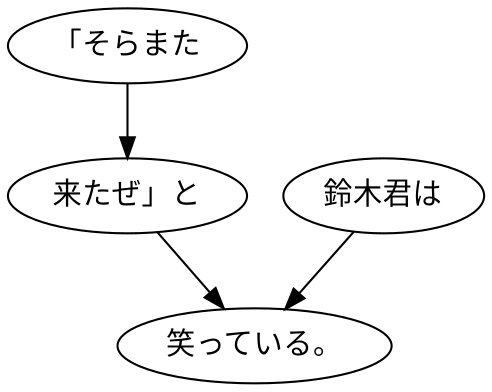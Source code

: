 digraph graph5371 {
	node0 [label="「そらまた"];
	node1 [label="来たぜ」と"];
	node2 [label="鈴木君は"];
	node3 [label="笑っている。"];
	node0 -> node1;
	node1 -> node3;
	node2 -> node3;
}
